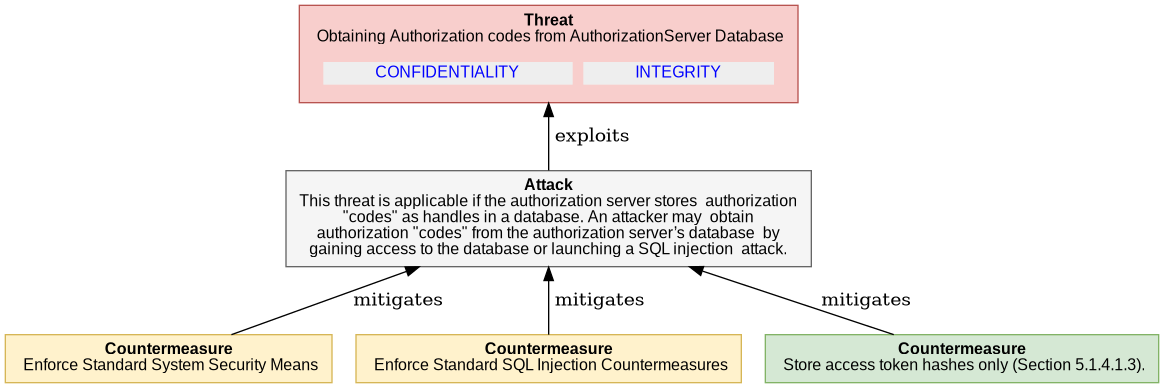  

@startuml
digraph G {
rankdir="BT";
  node [shape=plaintext, fontname="Arial" fontsize="12"];
    "4_4_1_2_AUTH_CODE_DISCLOSURE_DB" [ fillcolor="#F8CECC", style=filled, shape=polygon, color="#B85450"
    label= 
    <<table border="0" cellborder="0" cellspacing="0">
     <tr><td align="center"><b>Threat</b><br/> 

Obtaining Authorization codes from AuthorizationServer Database
</td></tr>
     <tr><td><table border="0" cellborder="0" cellspacing="8"><tr>
                ret += secObj.linkedImpactMDText()
     <td align="center" href="#OAuth2.CONFIDENTIALITY" bgcolor="#EEEEEE"><font color="blue">CONFIDENTIALITY</font></td>
                ret += secObj.linkedImpactMDText()
     <td align="center" href="#OAuth2.INTEGRITY" bgcolor="#EEEEEE"><font color="blue">INTEGRITY</font></td>
     </tr></table></td></tr>   
   </table>>
   ];
    
"4_4_1_2_AUTH_CODE_DISCLOSURE_DB_attack" [ fillcolor="#f5f5f5", style=filled, shape=polygon, color="#666666", label =     
    <<table border="0" cellborder="0" cellspacing="0">
     <tr><td align="center"><b>Attack</b><br/>

This threat is applicable if the authorization server stores  authorization<br/>&quot;codes&quot; as handles in a database. An attacker may  obtain<br/>authorization &quot;codes&quot; from the authorization server’s database  by<br/>gaining access to the database or launching a SQL injection  attack.
</td></tr>
   </table>>
    ]

"4_4_1_2_AUTH_CODE_DISCLOSURE_DB_attack" -> "4_4_1_2_AUTH_CODE_DISCLOSURE_DB"  [label = " exploits"]

    "4_4_1_2_AUTH_CODE_DISCLOSURE_DB_countermeasure0" [ 
       fillcolor="#FFF2CC", style=filled, shape=polygon, color="#D6B656", label =     
    <<table border="0" cellborder="0" cellspacing="0">
     <tr><td align="left"><b>Countermeasure</b><br/> 

Enforce Standard System Security Means
</td></tr>
   </table>>
   ]

     "4_4_1_2_AUTH_CODE_DISCLOSURE_DB_countermeasure0" -> "4_4_1_2_AUTH_CODE_DISCLOSURE_DB_attack" [label = " mitigates"]

    "4_4_1_2_AUTH_CODE_DISCLOSURE_DB_countermeasure1" [ 
       fillcolor="#FFF2CC", style=filled, shape=polygon, color="#D6B656", label =     
    <<table border="0" cellborder="0" cellspacing="0">
     <tr><td align="left"><b>Countermeasure</b><br/> 

Enforce Standard SQL Injection Countermeasures
</td></tr>
   </table>>
   ]

     "4_4_1_2_AUTH_CODE_DISCLOSURE_DB_countermeasure1" -> "4_4_1_2_AUTH_CODE_DISCLOSURE_DB_attack" [label = " mitigates"]

    "4_4_1_2_AUTH_CODE_DISCLOSURE_DB_countermeasure2" [ 
       fillcolor="#D5E8D4", style=filled, shape=polygon, color="#82B366", label =     
    <<table border="0" cellborder="0" cellspacing="0">
     <tr><td align="left"><b>Countermeasure</b><br/> 

Store access token hashes only (Section 5.1.4.1.3).
</td></tr>
   </table>>
   ]

     "4_4_1_2_AUTH_CODE_DISCLOSURE_DB_countermeasure2" -> "4_4_1_2_AUTH_CODE_DISCLOSURE_DB_attack" [label = " mitigates"]

}
@enduml

